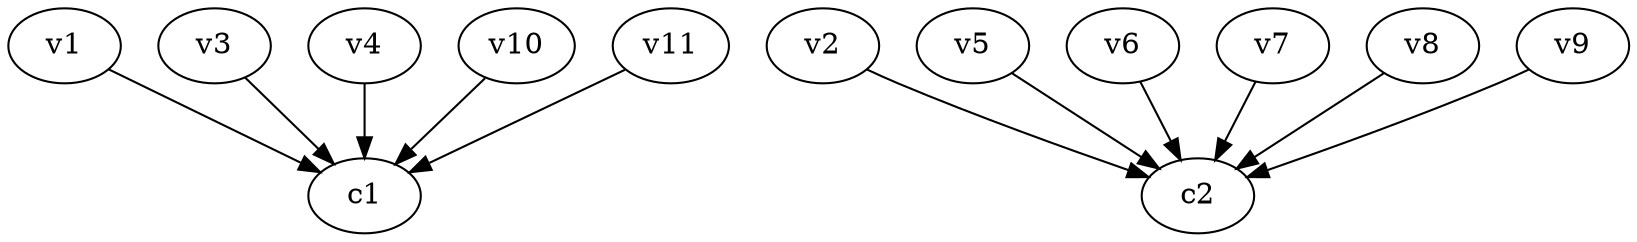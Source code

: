 strict digraph  {
c1;
c2;
v1;
v2;
v3;
v4;
v5;
v6;
v7;
v8;
v9;
v10;
v11;
v1 -> c1  [weight=1];
v2 -> c2  [weight=1];
v3 -> c1  [weight=1];
v4 -> c1  [weight=1];
v5 -> c2  [weight=1];
v6 -> c2  [weight=1];
v7 -> c2  [weight=1];
v8 -> c2  [weight=1];
v9 -> c2  [weight=1];
v10 -> c1  [weight=1];
v11 -> c1  [weight=1];
}
